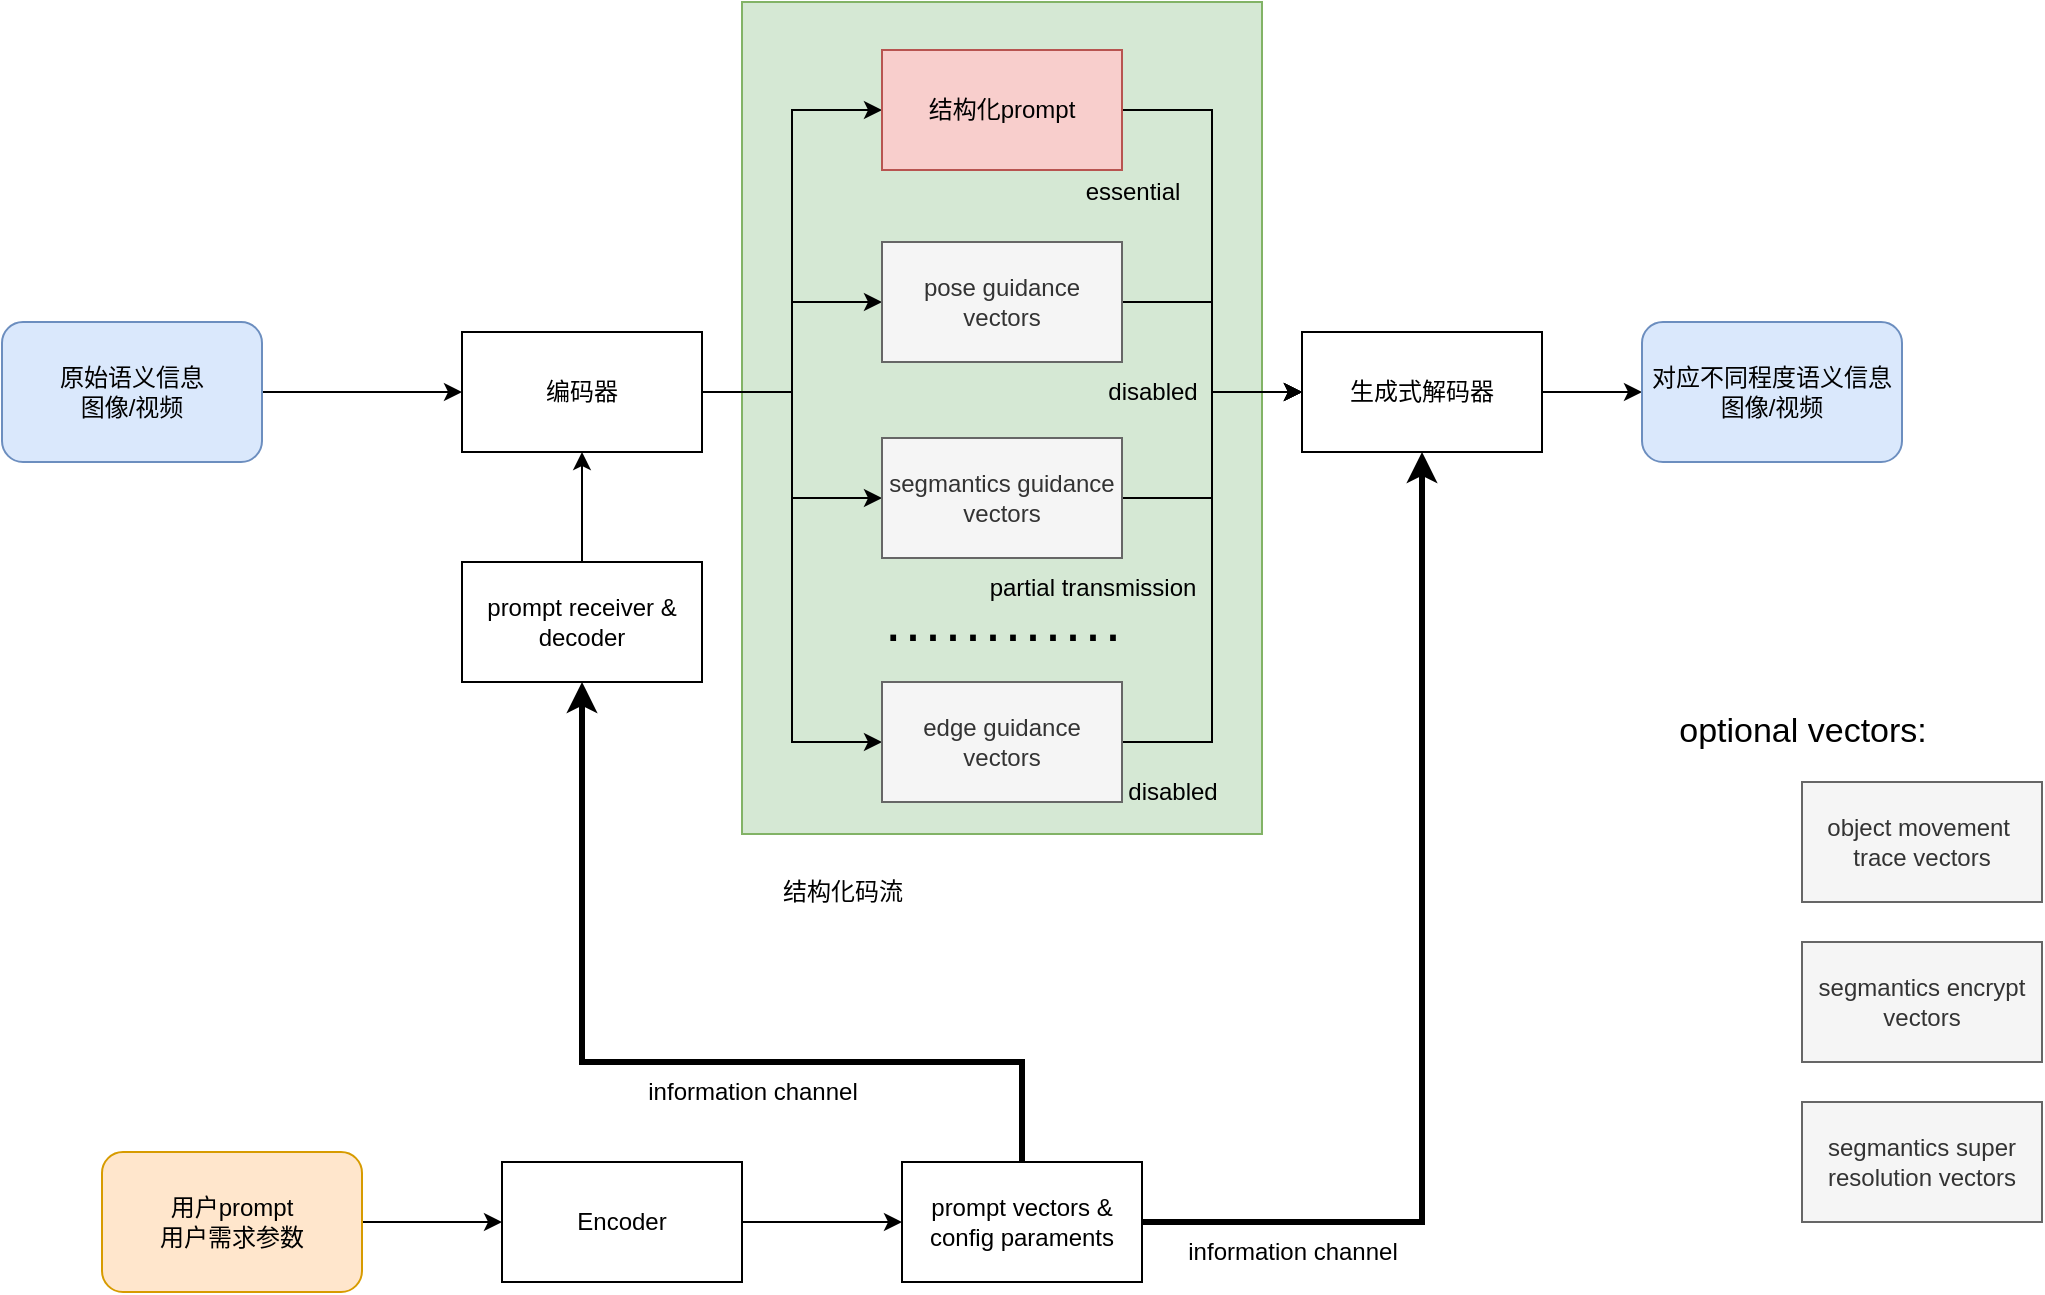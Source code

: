 <mxfile version="24.4.2" type="github">
  <diagram name="第 1 页" id="1F1AiMC7PK8RF2ciJAmA">
    <mxGraphModel dx="1188" dy="661" grid="1" gridSize="10" guides="1" tooltips="1" connect="1" arrows="1" fold="1" page="1" pageScale="1" pageWidth="1169" pageHeight="827" math="0" shadow="0">
      <root>
        <mxCell id="0" />
        <mxCell id="1" parent="0" />
        <mxCell id="Rm1JZIe86LfK_nkms-XK-46" value="" style="rounded=0;whiteSpace=wrap;html=1;fillColor=#d5e8d4;strokeColor=#82b366;" vertex="1" parent="1">
          <mxGeometry x="550" y="390" width="260" height="416" as="geometry" />
        </mxCell>
        <mxCell id="Rm1JZIe86LfK_nkms-XK-10" style="edgeStyle=orthogonalEdgeStyle;rounded=0;orthogonalLoop=1;jettySize=auto;html=1;entryX=0;entryY=0.5;entryDx=0;entryDy=0;" edge="1" parent="1" source="Rm1JZIe86LfK_nkms-XK-11" target="Rm1JZIe86LfK_nkms-XK-13">
          <mxGeometry relative="1" as="geometry">
            <mxPoint x="472.5" y="522.5" as="targetPoint" />
          </mxGeometry>
        </mxCell>
        <mxCell id="Rm1JZIe86LfK_nkms-XK-11" value="原始语义信息&lt;br&gt;图像/视频" style="rounded=1;whiteSpace=wrap;html=1;fillColor=#dae8fc;strokeColor=#6c8ebf;" vertex="1" parent="1">
          <mxGeometry x="180" y="550" width="130" height="70" as="geometry" />
        </mxCell>
        <mxCell id="Rm1JZIe86LfK_nkms-XK-25" style="edgeStyle=orthogonalEdgeStyle;rounded=0;orthogonalLoop=1;jettySize=auto;html=1;entryX=0;entryY=0.5;entryDx=0;entryDy=0;" edge="1" parent="1" source="Rm1JZIe86LfK_nkms-XK-13" target="Rm1JZIe86LfK_nkms-XK-21">
          <mxGeometry relative="1" as="geometry" />
        </mxCell>
        <mxCell id="Rm1JZIe86LfK_nkms-XK-26" style="edgeStyle=orthogonalEdgeStyle;rounded=0;orthogonalLoop=1;jettySize=auto;html=1;exitX=1;exitY=0.5;exitDx=0;exitDy=0;entryX=0;entryY=0.5;entryDx=0;entryDy=0;" edge="1" parent="1" source="Rm1JZIe86LfK_nkms-XK-13" target="Rm1JZIe86LfK_nkms-XK-15">
          <mxGeometry relative="1" as="geometry" />
        </mxCell>
        <mxCell id="Rm1JZIe86LfK_nkms-XK-27" style="edgeStyle=orthogonalEdgeStyle;rounded=0;orthogonalLoop=1;jettySize=auto;html=1;exitX=1;exitY=0.5;exitDx=0;exitDy=0;entryX=0;entryY=0.5;entryDx=0;entryDy=0;" edge="1" parent="1" source="Rm1JZIe86LfK_nkms-XK-13" target="Rm1JZIe86LfK_nkms-XK-19">
          <mxGeometry relative="1" as="geometry" />
        </mxCell>
        <mxCell id="Rm1JZIe86LfK_nkms-XK-28" style="edgeStyle=orthogonalEdgeStyle;rounded=0;orthogonalLoop=1;jettySize=auto;html=1;exitX=1;exitY=0.5;exitDx=0;exitDy=0;entryX=0;entryY=0.5;entryDx=0;entryDy=0;" edge="1" parent="1" source="Rm1JZIe86LfK_nkms-XK-13" target="Rm1JZIe86LfK_nkms-XK-20">
          <mxGeometry relative="1" as="geometry" />
        </mxCell>
        <mxCell id="Rm1JZIe86LfK_nkms-XK-13" value="编码器" style="rounded=0;whiteSpace=wrap;html=1;" vertex="1" parent="1">
          <mxGeometry x="410" y="555" width="120" height="60" as="geometry" />
        </mxCell>
        <mxCell id="Rm1JZIe86LfK_nkms-XK-14" style="edgeStyle=orthogonalEdgeStyle;rounded=0;orthogonalLoop=1;jettySize=auto;html=1;entryX=0;entryY=0.5;entryDx=0;entryDy=0;" edge="1" parent="1" source="Rm1JZIe86LfK_nkms-XK-15" target="Rm1JZIe86LfK_nkms-XK-17">
          <mxGeometry relative="1" as="geometry" />
        </mxCell>
        <mxCell id="Rm1JZIe86LfK_nkms-XK-15" value="pose guidance&lt;br&gt;vectors" style="rounded=0;whiteSpace=wrap;html=1;fillColor=#f5f5f5;fontColor=#333333;strokeColor=#666666;" vertex="1" parent="1">
          <mxGeometry x="620" y="510" width="120" height="60" as="geometry" />
        </mxCell>
        <mxCell id="Rm1JZIe86LfK_nkms-XK-16" style="edgeStyle=orthogonalEdgeStyle;rounded=0;orthogonalLoop=1;jettySize=auto;html=1;" edge="1" parent="1" source="Rm1JZIe86LfK_nkms-XK-17" target="Rm1JZIe86LfK_nkms-XK-18">
          <mxGeometry relative="1" as="geometry" />
        </mxCell>
        <mxCell id="Rm1JZIe86LfK_nkms-XK-17" value="生成式解码器" style="rounded=0;whiteSpace=wrap;html=1;" vertex="1" parent="1">
          <mxGeometry x="830" y="555" width="120" height="60" as="geometry" />
        </mxCell>
        <mxCell id="Rm1JZIe86LfK_nkms-XK-18" value="对应不同程度语义信息&lt;br&gt;图像/视频" style="rounded=1;whiteSpace=wrap;html=1;fillColor=#dae8fc;strokeColor=#6c8ebf;" vertex="1" parent="1">
          <mxGeometry x="1000" y="550" width="130" height="70" as="geometry" />
        </mxCell>
        <mxCell id="Rm1JZIe86LfK_nkms-XK-30" style="edgeStyle=orthogonalEdgeStyle;rounded=0;orthogonalLoop=1;jettySize=auto;html=1;entryX=0;entryY=0.5;entryDx=0;entryDy=0;" edge="1" parent="1" source="Rm1JZIe86LfK_nkms-XK-19" target="Rm1JZIe86LfK_nkms-XK-17">
          <mxGeometry relative="1" as="geometry" />
        </mxCell>
        <mxCell id="Rm1JZIe86LfK_nkms-XK-19" value="segmantics guidance&lt;div&gt;vectors&lt;/div&gt;" style="rounded=0;whiteSpace=wrap;html=1;fillColor=#f5f5f5;fontColor=#333333;strokeColor=#666666;" vertex="1" parent="1">
          <mxGeometry x="620" y="608" width="120" height="60" as="geometry" />
        </mxCell>
        <mxCell id="Rm1JZIe86LfK_nkms-XK-31" style="edgeStyle=orthogonalEdgeStyle;rounded=0;orthogonalLoop=1;jettySize=auto;html=1;entryX=0;entryY=0.5;entryDx=0;entryDy=0;" edge="1" parent="1" source="Rm1JZIe86LfK_nkms-XK-20" target="Rm1JZIe86LfK_nkms-XK-17">
          <mxGeometry relative="1" as="geometry" />
        </mxCell>
        <mxCell id="Rm1JZIe86LfK_nkms-XK-20" value="edge guidance&lt;div&gt;vectors&lt;/div&gt;" style="rounded=0;whiteSpace=wrap;html=1;fillColor=#f5f5f5;fontColor=#333333;strokeColor=#666666;" vertex="1" parent="1">
          <mxGeometry x="620" y="730" width="120" height="60" as="geometry" />
        </mxCell>
        <mxCell id="Rm1JZIe86LfK_nkms-XK-29" style="edgeStyle=orthogonalEdgeStyle;rounded=0;orthogonalLoop=1;jettySize=auto;html=1;entryX=0;entryY=0.5;entryDx=0;entryDy=0;" edge="1" parent="1" source="Rm1JZIe86LfK_nkms-XK-21" target="Rm1JZIe86LfK_nkms-XK-17">
          <mxGeometry relative="1" as="geometry" />
        </mxCell>
        <mxCell id="Rm1JZIe86LfK_nkms-XK-21" value="结构化prompt" style="rounded=0;whiteSpace=wrap;html=1;fillColor=#f8cecc;strokeColor=#b85450;" vertex="1" parent="1">
          <mxGeometry x="620" y="414" width="120" height="60" as="geometry" />
        </mxCell>
        <mxCell id="Rm1JZIe86LfK_nkms-XK-23" style="edgeStyle=orthogonalEdgeStyle;rounded=0;orthogonalLoop=1;jettySize=auto;html=1;entryX=0.5;entryY=1;entryDx=0;entryDy=0;" edge="1" parent="1" source="Rm1JZIe86LfK_nkms-XK-22" target="Rm1JZIe86LfK_nkms-XK-13">
          <mxGeometry relative="1" as="geometry" />
        </mxCell>
        <mxCell id="Rm1JZIe86LfK_nkms-XK-22" value="prompt receiver &amp;amp; decoder" style="rounded=0;whiteSpace=wrap;html=1;" vertex="1" parent="1">
          <mxGeometry x="410" y="670" width="120" height="60" as="geometry" />
        </mxCell>
        <mxCell id="Rm1JZIe86LfK_nkms-XK-33" value="&lt;font style=&quot;font-size: 30px;&quot;&gt;············&lt;/font&gt;" style="text;html=1;align=center;verticalAlign=middle;resizable=0;points=[];autosize=1;strokeColor=none;fillColor=none;" vertex="1" parent="1">
          <mxGeometry x="610" y="680" width="140" height="50" as="geometry" />
        </mxCell>
        <mxCell id="Rm1JZIe86LfK_nkms-XK-36" style="edgeStyle=orthogonalEdgeStyle;rounded=0;orthogonalLoop=1;jettySize=auto;html=1;entryX=0;entryY=0.5;entryDx=0;entryDy=0;" edge="1" parent="1" source="Rm1JZIe86LfK_nkms-XK-34" target="Rm1JZIe86LfK_nkms-XK-35">
          <mxGeometry relative="1" as="geometry" />
        </mxCell>
        <mxCell id="Rm1JZIe86LfK_nkms-XK-34" value="用户prompt&lt;div&gt;用户需求参数&lt;/div&gt;" style="rounded=1;whiteSpace=wrap;html=1;fillColor=#ffe6cc;strokeColor=#d79b00;" vertex="1" parent="1">
          <mxGeometry x="230" y="965" width="130" height="70" as="geometry" />
        </mxCell>
        <mxCell id="Rm1JZIe86LfK_nkms-XK-38" style="edgeStyle=orthogonalEdgeStyle;rounded=0;orthogonalLoop=1;jettySize=auto;html=1;entryX=0;entryY=0.5;entryDx=0;entryDy=0;" edge="1" parent="1" source="Rm1JZIe86LfK_nkms-XK-35" target="Rm1JZIe86LfK_nkms-XK-37">
          <mxGeometry relative="1" as="geometry" />
        </mxCell>
        <mxCell id="Rm1JZIe86LfK_nkms-XK-35" value="Encoder" style="rounded=0;whiteSpace=wrap;html=1;" vertex="1" parent="1">
          <mxGeometry x="430" y="970" width="120" height="60" as="geometry" />
        </mxCell>
        <mxCell id="Rm1JZIe86LfK_nkms-XK-39" style="edgeStyle=orthogonalEdgeStyle;rounded=0;orthogonalLoop=1;jettySize=auto;html=1;strokeWidth=3;entryX=0.5;entryY=1;entryDx=0;entryDy=0;" edge="1" parent="1" source="Rm1JZIe86LfK_nkms-XK-37" target="Rm1JZIe86LfK_nkms-XK-22">
          <mxGeometry relative="1" as="geometry">
            <mxPoint x="470" y="740" as="targetPoint" />
            <Array as="points">
              <mxPoint x="690" y="920" />
              <mxPoint x="470" y="920" />
            </Array>
          </mxGeometry>
        </mxCell>
        <mxCell id="Rm1JZIe86LfK_nkms-XK-40" style="edgeStyle=orthogonalEdgeStyle;rounded=0;orthogonalLoop=1;jettySize=auto;html=1;entryX=0.5;entryY=1;entryDx=0;entryDy=0;strokeWidth=3;" edge="1" parent="1" source="Rm1JZIe86LfK_nkms-XK-37" target="Rm1JZIe86LfK_nkms-XK-17">
          <mxGeometry relative="1" as="geometry" />
        </mxCell>
        <mxCell id="Rm1JZIe86LfK_nkms-XK-37" value="prompt vectors &amp;amp;&lt;br&gt;config paraments" style="rounded=0;whiteSpace=wrap;html=1;" vertex="1" parent="1">
          <mxGeometry x="630" y="970" width="120" height="60" as="geometry" />
        </mxCell>
        <mxCell id="Rm1JZIe86LfK_nkms-XK-42" value="disabled" style="text;html=1;align=center;verticalAlign=middle;resizable=0;points=[];autosize=1;strokeColor=none;fillColor=none;" vertex="1" parent="1">
          <mxGeometry x="720" y="570" width="70" height="30" as="geometry" />
        </mxCell>
        <mxCell id="Rm1JZIe86LfK_nkms-XK-43" value="disabled" style="text;html=1;align=center;verticalAlign=middle;resizable=0;points=[];autosize=1;strokeColor=none;fillColor=none;" vertex="1" parent="1">
          <mxGeometry x="730" y="770" width="70" height="30" as="geometry" />
        </mxCell>
        <mxCell id="Rm1JZIe86LfK_nkms-XK-45" value="结构化码流" style="text;html=1;align=center;verticalAlign=middle;resizable=0;points=[];autosize=1;strokeColor=none;fillColor=none;" vertex="1" parent="1">
          <mxGeometry x="560" y="820" width="80" height="30" as="geometry" />
        </mxCell>
        <mxCell id="Rm1JZIe86LfK_nkms-XK-47" value="essential" style="text;html=1;align=center;verticalAlign=middle;resizable=0;points=[];autosize=1;strokeColor=none;fillColor=none;" vertex="1" parent="1">
          <mxGeometry x="710" y="470" width="70" height="30" as="geometry" />
        </mxCell>
        <mxCell id="Rm1JZIe86LfK_nkms-XK-48" value="partial transmission" style="text;html=1;align=center;verticalAlign=middle;resizable=0;points=[];autosize=1;strokeColor=none;fillColor=none;" vertex="1" parent="1">
          <mxGeometry x="660" y="668" width="130" height="30" as="geometry" />
        </mxCell>
        <mxCell id="Rm1JZIe86LfK_nkms-XK-49" value="information channel" style="text;html=1;align=center;verticalAlign=middle;resizable=0;points=[];autosize=1;strokeColor=none;fillColor=none;" vertex="1" parent="1">
          <mxGeometry x="490" y="920" width="130" height="30" as="geometry" />
        </mxCell>
        <mxCell id="Rm1JZIe86LfK_nkms-XK-51" value="information channel" style="text;html=1;align=center;verticalAlign=middle;resizable=0;points=[];autosize=1;strokeColor=none;fillColor=none;" vertex="1" parent="1">
          <mxGeometry x="760" y="1000" width="130" height="30" as="geometry" />
        </mxCell>
        <mxCell id="Rm1JZIe86LfK_nkms-XK-52" value="object movement&amp;nbsp;&lt;div&gt;trace vectors&lt;/div&gt;" style="rounded=0;whiteSpace=wrap;html=1;fillColor=#f5f5f5;fontColor=#333333;strokeColor=#666666;" vertex="1" parent="1">
          <mxGeometry x="1080" y="780" width="120" height="60" as="geometry" />
        </mxCell>
        <mxCell id="Rm1JZIe86LfK_nkms-XK-53" value="segmantics encrypt&lt;div&gt;vectors&lt;/div&gt;" style="rounded=0;whiteSpace=wrap;html=1;fillColor=#f5f5f5;fontColor=#333333;strokeColor=#666666;" vertex="1" parent="1">
          <mxGeometry x="1080" y="860" width="120" height="60" as="geometry" />
        </mxCell>
        <mxCell id="Rm1JZIe86LfK_nkms-XK-54" value="segmantics super&lt;div&gt;resolution vectors&lt;/div&gt;" style="rounded=0;whiteSpace=wrap;html=1;fillColor=#f5f5f5;fontColor=#333333;strokeColor=#666666;" vertex="1" parent="1">
          <mxGeometry x="1080" y="940" width="120" height="60" as="geometry" />
        </mxCell>
        <mxCell id="Rm1JZIe86LfK_nkms-XK-55" value="&lt;font style=&quot;font-size: 17px;&quot;&gt;optional vectors:&lt;/font&gt;" style="text;html=1;align=center;verticalAlign=middle;resizable=0;points=[];autosize=1;strokeColor=none;fillColor=none;" vertex="1" parent="1">
          <mxGeometry x="1005" y="740" width="150" height="30" as="geometry" />
        </mxCell>
      </root>
    </mxGraphModel>
  </diagram>
</mxfile>

